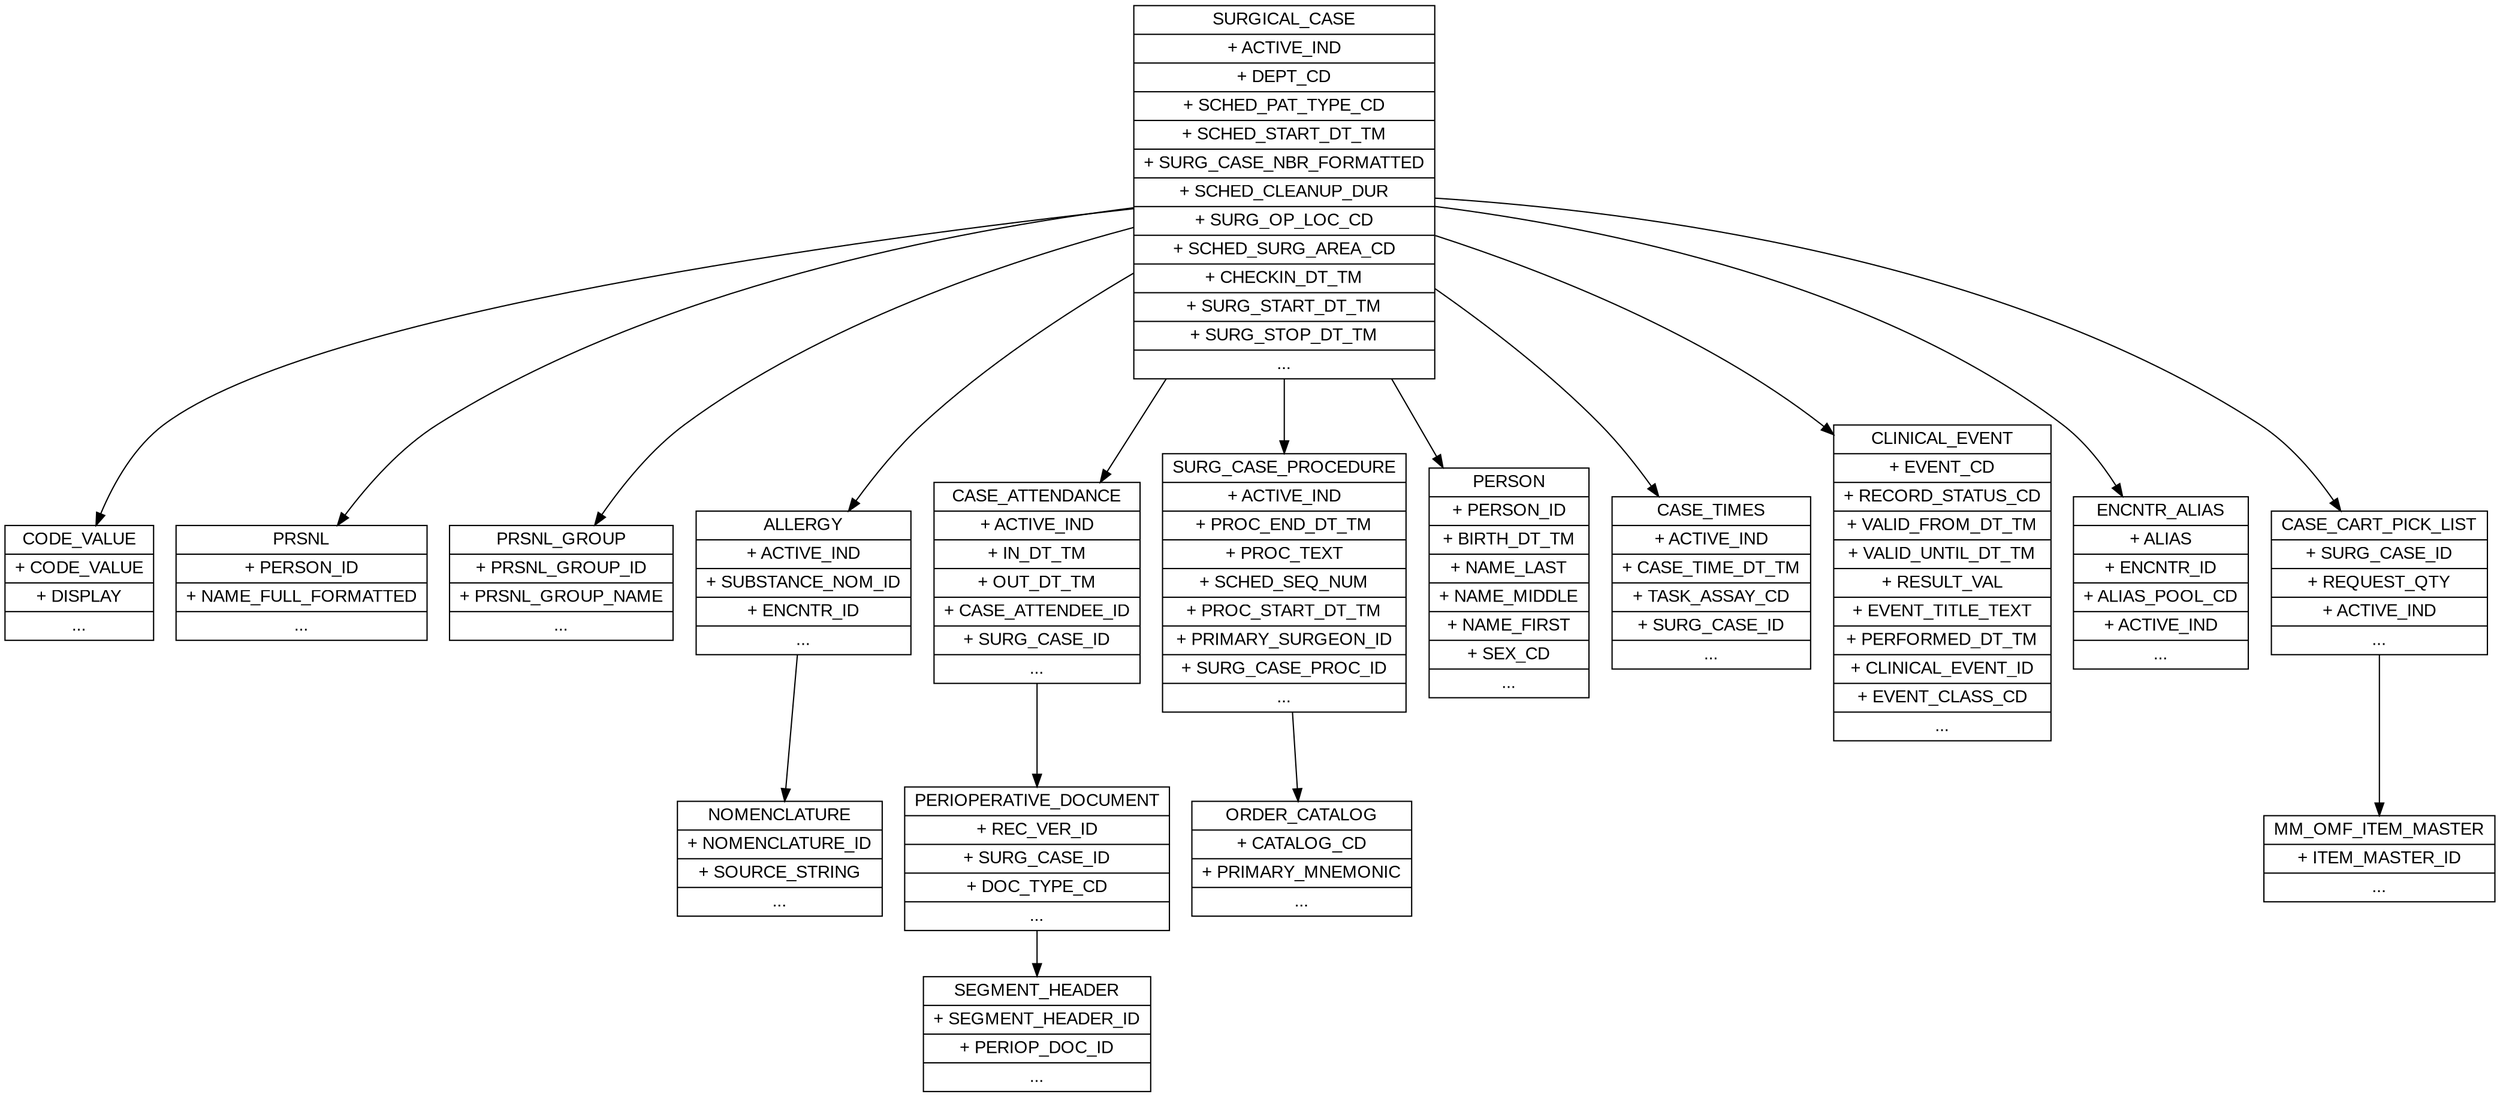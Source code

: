 digraph ERD {
    node [shape=record, fontname = "Arial"];
    graph [fontname = "Arial"];
    edge [fontname = "Arial"];

    SURGICAL_CASE [label="{SURGICAL_CASE|+ ACTIVE_IND|+ DEPT_CD|+ SCHED_PAT_TYPE_CD|+ SCHED_START_DT_TM|+ SURG_CASE_NBR_FORMATTED|+ SCHED_CLEANUP_DUR|+ SURG_OP_LOC_CD|+ SCHED_SURG_AREA_CD|+ CHECKIN_DT_TM|+ SURG_START_DT_TM|+ SURG_STOP_DT_TM|...}"];
    CODE_VALUE [label="{CODE_VALUE|+ CODE_VALUE|+ DISPLAY|...}"];
    PRSNL [label="{PRSNL|+ PERSON_ID|+ NAME_FULL_FORMATTED|...}"];
    PRSNL_GROUP [label="{PRSNL_GROUP|+ PRSNL_GROUP_ID|+ PRSNL_GROUP_NAME|...}"];
    ALLERGY [label="{ALLERGY|+ ACTIVE_IND|+ SUBSTANCE_NOM_ID|+ ENCNTR_ID|...}"];
    CASE_ATTENDANCE [label="{CASE_ATTENDANCE|+ ACTIVE_IND|+ IN_DT_TM|+ OUT_DT_TM|+ CASE_ATTENDEE_ID|+ SURG_CASE_ID|...}"];
    PERIOPERATIVE_DOCUMENT [label="{PERIOPERATIVE_DOCUMENT|+ REC_VER_ID|+ SURG_CASE_ID|+ DOC_TYPE_CD|...}"];
    SEGMENT_HEADER [label="{SEGMENT_HEADER|+ SEGMENT_HEADER_ID|+ PERIOP_DOC_ID|...}"];
    SURG_CASE_PROCEDURE [label="{SURG_CASE_PROCEDURE|+ ACTIVE_IND|+ PROC_END_DT_TM|+ PROC_TEXT|+ SCHED_SEQ_NUM|+ PROC_START_DT_TM|+ PRIMARY_SURGEON_ID|+ SURG_CASE_PROC_ID|...}"];
    ORDER_CATALOG [label="{ORDER_CATALOG|+ CATALOG_CD|+ PRIMARY_MNEMONIC|...}"];
    PERSON [label="{PERSON|+ PERSON_ID|+ BIRTH_DT_TM|+ NAME_LAST|+ NAME_MIDDLE|+ NAME_FIRST|+ SEX_CD|...}"];
    CASE_TIMES [label="{CASE_TIMES|+ ACTIVE_IND|+ CASE_TIME_DT_TM|+ TASK_ASSAY_CD|+ SURG_CASE_ID|...}"];
    CLINICAL_EVENT [label="{CLINICAL_EVENT|+ EVENT_CD|+ RECORD_STATUS_CD|+ VALID_FROM_DT_TM|+ VALID_UNTIL_DT_TM|+ RESULT_VAL|+ EVENT_TITLE_TEXT|+ PERFORMED_DT_TM|+ CLINICAL_EVENT_ID|+ EVENT_CLASS_CD|...}"];
    ENCNTR_ALIAS [label="{ENCNTR_ALIAS|+ ALIAS|+ ENCNTR_ID|+ ALIAS_POOL_CD|+ ACTIVE_IND|...}"];
    CASE_CART_PICK_LIST [label="{CASE_CART_PICK_LIST|+ SURG_CASE_ID|+ REQUEST_QTY|+ ACTIVE_IND|...}"];
    MM_OMF_ITEM_MASTER [label="{MM_OMF_ITEM_MASTER|+ ITEM_MASTER_ID|...}"];
    NOMENCLATURE [label="{NOMENCLATURE|+ NOMENCLATURE_ID|+ SOURCE_STRING|...}"];

    SURGICAL_CASE -> CODE_VALUE;
    SURGICAL_CASE -> PRSNL;
    SURGICAL_CASE -> PRSNL_GROUP;
    SURGICAL_CASE -> ALLERGY;
    SURGICAL_CASE -> CASE_ATTENDANCE;
    CASE_ATTENDANCE -> PERIOPERATIVE_DOCUMENT;
    PERIOPERATIVE_DOCUMENT -> SEGMENT_HEADER;
    SURGICAL_CASE -> SURG_CASE_PROCEDURE;
    SURG_CASE_PROCEDURE -> ORDER_CATALOG;
    SURGICAL_CASE -> PERSON;
    SURGICAL_CASE -> CASE_TIMES;
    SURGICAL_CASE -> CLINICAL_EVENT;
    SURGICAL_CASE -> ENCNTR_ALIAS;
    SURGICAL_CASE -> CASE_CART_PICK_LIST;
    CASE_CART_PICK_LIST -> MM_OMF_ITEM_MASTER;
    ALLERGY -> NOMENCLATURE;
}
